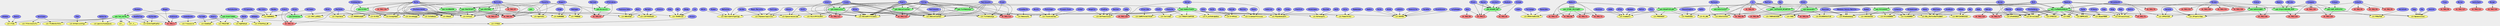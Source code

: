 digraph madataToCreator {
bgcolor="#eeeeee";
  "10.7801/1"[fontname="Courier-Bold",fontcolor="black",style="filled",fillcolor="#ff8888"];
  "Hänger"[fontname="Courier-Bold",fontcolor="black",style="filled",fillcolor="#8888ff"];
  "Hänger" -> "10.7801/1";
  "Krätzsch"[fontname="Courier-Bold",fontcolor="black",style="filled",fillcolor="#8888ff"];
  "Krätzsch" -> "10.7801/1";
  "Niemann"[fontname="Courier-Bold",fontcolor="black",style="filled",fillcolor="#8888ff"];
  "Niemann" -> "10.7801/1";
  "Gerolimos"[fontname="Courier-Bold",fontcolor="black",style="filled",fillcolor="#8888ff"];
  "Gerolimos" -> "cit:TflAroteotsflc";
  "cit:TflAroteotsflc"[fontname="Courier-Bold",fontcolor="black",style="filled",fillcolor="#ffff88"];
  "pub:TaA_CaCfAL" -> "cit:TflAroteotsflc";
  "cit:_F__"[fontname="Courier-Bold",fontcolor="black",style="filled",fillcolor="#ffff88"];
  "pub:TaA_CaCfAL" -> "cit:_F__";
  "cit:_"[fontname="Courier-Bold",fontcolor="black",style="filled",fillcolor="#ffff88"];
  "pub:TaA_CaCfAL" -> "cit:_";
  "Chen"[fontname="Courier-Bold",fontcolor="black",style="filled",fillcolor="#8888ff"];
  "Chen" -> "cit:Utfdatcockftgs";
  "cit:Utfdatcockftgs"[fontname="Courier-Bold",fontcolor="black",style="filled",fillcolor="#ffff88"];
  "pub:TaA_CaCfAL" -> "cit:Utfdatcockftgs";
  "cit:_"[fontname="Courier-Bold",fontcolor="black",style="filled",fillcolor="#ffff88"];
  "pub:TaA_CaCfAL" -> "cit:_";
  "Kathuria"[fontname="Courier-Bold",fontcolor="black",style="filled",fillcolor="#8888ff"];
  "Kathuria" -> "cit:qaostoifwoAwaesoL";
  "cit:qaostoifwoAwaesoL"[fontname="Courier-Bold",fontcolor="black",style="filled",fillcolor="#ffff88"];
  "pub:TaA_CaCfAL" -> "cit:qaostoifwoAwaesoL";
  "Zaveri"[fontname="Courier-Bold",fontcolor="black",style="filled",fillcolor="#8888ff"];
  "Zaveri" -> "cit:CTiDL";
  "Atkekar"[fontname="Courier-Bold",fontcolor="black",style="filled",fillcolor="#8888ff"];
  "Atkekar" -> "cit:CTiDL";
  "cit:CTiDL"[fontname="Courier-Bold",fontcolor="black",style="filled",fillcolor="#ffff88"];
  "pub:TaA_CaCfAL" -> "cit:CTiDL";
  "Ajiferuke"[fontname="Courier-Bold",fontcolor="black",style="filled",fillcolor="#8888ff"];
  "Ajiferuke" -> "cit:EotEoTaaAPiaPLO";
  "Goodfellow"[fontname="Courier-Bold",fontcolor="black",style="filled",fillcolor="#8888ff"];
  "Goodfellow" -> "cit:EotEoTaaAPiaPLO";
  "cit:EotEoTaaAPiaPLO"[fontname="Courier-Bold",fontcolor="black",style="filled",fillcolor="#ffff88"];
  "pub:TaA_CaCfAL" -> "cit:EotEoTaaAPiaPLO";
  "Gerolimos"[fontname="Courier-Bold",fontcolor="black",style="filled",fillcolor="#8888ff"];
  "Gerolimos" -> "cit:TfLARotEoTSfLC";
  "cit:TfLARotEoTSfLC"[fontname="Courier-Bold",fontcolor="black",style="filled",fillcolor="#ffff88"];
  "pub:TaA_CaCfAL" -> "cit:TfLARotEoTSfLC";
  "Niemann"[fontname="Courier-Bold",fontcolor="black",style="filled",fillcolor="#8888ff"];
  "Niemann" -> "pub:TaA_CaCfAL";
  "Hänger"[fontname="Courier-Bold",fontcolor="black",style="filled",fillcolor="#8888ff"];
  "Hänger" -> "pub:TaA_CaCfAL";
  "Eckert"[fontname="Courier-Bold",fontcolor="black",style="filled",fillcolor="#8888ff"];
  "Eckert" -> "pub:TaA_CaCfAL";
  "pub:TaA_CaCfAL"[fontname="Courier-Bold",fontcolor="black",style="filled",fillcolor="#88ff88"];
  "pub:TaA_CaCfAL" -> "10.7801/1";
  "Lewandowski"[fontname="Courier-Bold",fontcolor="black",style="filled",fillcolor="#8888ff"];
  "Lewandowski" -> "cit:Treowsecrd";
  "cit:Treowsecrd"[fontname="Courier-Bold",fontcolor="black",style="filled",fillcolor="#ffff88"];
  "pub:GtobtTiKdbS" -> "cit:Treowsecrd";
  "Furtado"[fontname="Courier-Bold",fontcolor="black",style="filled",fillcolor="#8888ff"];
  "Furtado" -> "cit:EebdEadl";
  "cit:EebdEadl"[fontname="Courier-Bold",fontcolor="black",style="filled",fillcolor="#ffff88"];
  "pub:GtobtTiKdbS" -> "cit:EebdEadl";
  "Peters"[fontname="Courier-Bold",fontcolor="black",style="filled",fillcolor="#8888ff"];
  "Peters" -> "cit:FNSaIfdM";
  "cit:FNSaIfdM"[fontname="Courier-Bold",fontcolor="black",style="filled",fillcolor="#ffff88"];
  "pub:GtobtTiKdbS" -> "cit:FNSaIfdM";
  "Ebeid"[fontname="Courier-Bold",fontcolor="black",style="filled",fillcolor="#8888ff"];
  "Ebeid" -> "cit:KqWfmOnwA";
  "cit:KqWfmOnwA"[fontname="Courier-Bold",fontcolor="black",style="filled",fillcolor="#ffff88"];
  "pub:GtobtTiKdbS" -> "cit:KqWfmOnwA";
  "Hohmann"[fontname="Courier-Bold",fontcolor="black",style="filled",fillcolor="#8888ff"];
  "Hohmann" -> "cit:STIEdfVud_dM";
  "cit:STIEdfVud_dM"[fontname="Courier-Bold",fontcolor="black",style="filled",fillcolor="#ffff88"];
  "pub:GtobtTiKdbS" -> "cit:STIEdfVud_dM";
  "Kroiss"[fontname="Courier-Bold",fontcolor="black",style="filled",fillcolor="#8888ff"];
  "Kroiss" -> "cit:CTfDiW";
  "cit:CTfDiW"[fontname="Courier-Bold",fontcolor="black",style="filled",fillcolor="#ffff88"];
  "pub:GtobtTiKdbS" -> "cit:CTfDiW";
  "Hänger"[fontname="Courier-Bold",fontcolor="black",style="filled",fillcolor="#8888ff"];
  "Hänger" -> "pub:GtobtTiKdbS";
  "pub:GtobtTiKdbS"[fontname="Courier-Bold",fontcolor="black",style="filled",fillcolor="#88ff88"];
  "pub:GtobtTiKdbS" -> "10.7801/1";
  "10.7801/116"[fontname="Courier-Bold",fontcolor="black",style="filled",fillcolor="#ff8888"];
  "Adolph"[fontname="Courier-Bold",fontcolor="black",style="filled",fillcolor="#8888ff"];
  "Adolph" -> "10.7801/116";
  "Alpers"[fontname="Courier-Bold",fontcolor="black",style="filled",fillcolor="#8888ff"];
  "Alpers" -> "10.7801/116";
  "Eisenbarth"[fontname="Courier-Bold",fontcolor="black",style="filled",fillcolor="#8888ff"];
  "Eisenbarth" -> "cit:Hmasesefe";
  "Alpers"[fontname="Courier-Bold",fontcolor="black",style="filled",fillcolor="#8888ff"];
  "Alpers" -> "cit:Hmasesefe";
  "cit:Hmasesefe"[fontname="Courier-Bold",fontcolor="black",style="filled",fillcolor="#ffff88"];
  "pub:VaAACoTSoEFE" -> "cit:Hmasesefe";
  "Wangelin"[fontname="Courier-Bold",fontcolor="black",style="filled",fillcolor="#8888ff"];
  "Wangelin" -> "cit:Aeffeaestiosa";
  "Bradley"[fontname="Courier-Bold",fontcolor="black",style="filled",fillcolor="#8888ff"];
  "Bradley" -> "cit:Aeffeaestiosa";
  "Kastner"[fontname="Courier-Bold",fontcolor="black",style="filled",fillcolor="#8888ff"];
  "Kastner" -> "cit:Aeffeaestiosa";
  "Lang"[fontname="Courier-Bold",fontcolor="black",style="filled",fillcolor="#8888ff"];
  "Lang" -> "cit:Aeffeaestiosa";
  "cit:Aeffeaestiosa"[fontname="Courier-Bold",fontcolor="black",style="filled",fillcolor="#ffff88"];
  "pub:VaAACoTSoEFE" -> "cit:Aeffeaestiosa";
  "Meyer-Marcotty"[fontname="Courier-Bold",fontcolor="black",style="filled",fillcolor="#8888ff"];
  "Meyer-Marcotty" -> "cit:Vfpoawuclapictces";
  "Gerdes"[fontname="Courier-Bold",fontcolor="black",style="filled",fillcolor="#8888ff"];
  "Gerdes" -> "cit:Vfpoawuclapictces";
  "Stellzig"[fontname="Courier-Bold",fontcolor="black",style="filled",fillcolor="#8888ff"];
  "Stellzig" -> "cit:Vfpoawuclapictces";
  "Alpers"[fontname="Courier-Bold",fontcolor="black",style="filled",fillcolor="#8888ff"];
  "Alpers" -> "cit:Vfpoawuclapictces";
  "cit:Vfpoawuclapictces"[fontname="Courier-Bold",fontcolor="black",style="filled",fillcolor="#ffff88"];
  "pub:VaAACoTSoEFE" -> "cit:Vfpoawuclapictces";
  "Smith"[fontname="Courier-Bold",fontcolor="black",style="filled",fillcolor="#8888ff"];
  "Smith" -> "cit:ErtNfeoe";
  "Moran"[fontname="Courier-Bold",fontcolor="black",style="filled",fillcolor="#8888ff"];
  "Moran" -> "cit:ErtNfeoe";
  "Hajcak"[fontname="Courier-Bold",fontcolor="black",style="filled",fillcolor="#8888ff"];
  "Hajcak" -> "cit:ErtNfeoe";
  "cit:ErtNfeoe"[fontname="Courier-Bold",fontcolor="black",style="filled",fillcolor="#ffff88"];
  "pub:VaAACoTSoEFE" -> "cit:ErtNfeoe";
  "Adolph"[fontname="Courier-Bold",fontcolor="black",style="filled",fillcolor="#8888ff"];
  "Adolph" -> "cit:Ccsamtpoffitcocas";
  "Meister"[fontname="Courier-Bold",fontcolor="black",style="filled",fillcolor="#8888ff"];
  "Meister" -> "cit:Ccsamtpoffitcocas";
  "Pause"[fontname="Courier-Bold",fontcolor="black",style="filled",fillcolor="#8888ff"];
  "Pause" -> "cit:Ccsamtpoffitcocas";
  "cit:Ccsamtpoffitcocas"[fontname="Courier-Bold",fontcolor="black",style="filled",fillcolor="#ffff88"];
  "pub:VaAACoTSoEFE" -> "cit:Ccsamtpoffitcocas";
  "Anderson"[fontname="Courier-Bold",fontcolor="black",style="filled",fillcolor="#8888ff"];
  "Anderson" -> "cit:Ptpshbnmiaeft";
  "Wan"[fontname="Courier-Bold",fontcolor="black",style="filled",fillcolor="#8888ff"];
  "Wan" -> "cit:Ptpshbnmiaeft";
  "Young"[fontname="Courier-Bold",fontcolor="black",style="filled",fillcolor="#8888ff"];
  "Young" -> "cit:Ptpshbnmiaeft";
  "Stanford"[fontname="Courier-Bold",fontcolor="black",style="filled",fillcolor="#8888ff"];
  "Stanford" -> "cit:Ptpshbnmiaeft";
  "cit:Ptpshbnmiaeft"[fontname="Courier-Bold",fontcolor="black",style="filled",fillcolor="#ffff88"];
  "pub:VaAACoTSoEFE" -> "cit:Ptpshbnmiaeft";
  "Weiß"[fontname="Courier-Bold",fontcolor="black",style="filled",fillcolor="#8888ff"];
  "Weiß" -> "cit:Rofeeipwfs";
  "Winkelmann"[fontname="Courier-Bold",fontcolor="black",style="filled",fillcolor="#8888ff"];
  "Winkelmann" -> "cit:Rofeeipwfs";
  "Duschek"[fontname="Courier-Bold",fontcolor="black",style="filled",fillcolor="#8888ff"];
  "Duschek" -> "cit:Rofeeipwfs";
  "cit:Rofeeipwfs"[fontname="Courier-Bold",fontcolor="black",style="filled",fillcolor="#ffff88"];
  "pub:VaAACoTSoEFE" -> "cit:Rofeeipwfs";
  "Calvo"[fontname="Courier-Bold",fontcolor="black",style="filled",fillcolor="#8888ff"];
  "Calvo" -> "cit:PaamiferAir";
  "Nummenmaa"[fontname="Courier-Bold",fontcolor="black",style="filled",fillcolor="#8888ff"];
  "Nummenmaa" -> "cit:PaamiferAir";
  "cit:PaamiferAir"[fontname="Courier-Bold",fontcolor="black",style="filled",fillcolor="#ffff88"];
  "pub:VaAACoTSoEFE" -> "cit:PaamiferAir";
  "Altarriba"[fontname="Courier-Bold",fontcolor="black",style="filled",fillcolor="#8888ff"];
  "Altarriba" -> "cit:EaMO1YoCaEiTAJoP";
  "cit:EaMO1YoCaEiTAJoP"[fontname="Courier-Bold",fontcolor="black",style="filled",fillcolor="#ffff88"];
  "pub:VaAACoTSoEFE" -> "cit:EaMO1YoCaEiTAJoP";
  "Pittig"[fontname="Courier-Bold",fontcolor="black",style="filled",fillcolor="#8888ff"];
  "Pittig" -> "cit:Admisatioafaer";
  "Pawlikowski"[fontname="Courier-Bold",fontcolor="black",style="filled",fillcolor="#8888ff"];
  "Pawlikowski" -> "cit:Admisatioafaer";
  "Craske"[fontname="Courier-Bold",fontcolor="black",style="filled",fillcolor="#8888ff"];
  "Craske" -> "cit:Admisatioafaer";
  "Alpers"[fontname="Courier-Bold",fontcolor="black",style="filled",fillcolor="#8888ff"];
  "Alpers" -> "cit:Admisatioafaer";
  "cit:Admisatioafaer"[fontname="Courier-Bold",fontcolor="black",style="filled",fillcolor="#ffff88"];
  "pub:VaAACoTSoEFE" -> "cit:Admisatioafaer";
  "Venesvirta"[fontname="Courier-Bold",fontcolor="black",style="filled",fillcolor="#8888ff"];
  "Venesvirta" -> "cit:ERtPDA";
  "Surakka"[fontname="Courier-Bold",fontcolor="black",style="filled",fillcolor="#8888ff"];
  "Surakka" -> "cit:ERtPDA";
  "Gizatdinova"[fontname="Courier-Bold",fontcolor="black",style="filled",fillcolor="#8888ff"];
  "Gizatdinova" -> "cit:ERtPDA";
  "Lylykangas"[fontname="Courier-Bold",fontcolor="black",style="filled",fillcolor="#8888ff"];
  "Lylykangas" -> "cit:ERtPDA";
  "Spakov"[fontname="Courier-Bold",fontcolor="black",style="filled",fillcolor="#8888ff"];
  "Spakov" -> "cit:ERtPDA";
  "Verho"[fontname="Courier-Bold",fontcolor="black",style="filled",fillcolor="#8888ff"];
  "Verho" -> "cit:ERtPDA";
  "Vetek"[fontname="Courier-Bold",fontcolor="black",style="filled",fillcolor="#8888ff"];
  "Vetek" -> "cit:ERtPDA";
  "Lekkala"[fontname="Courier-Bold",fontcolor="black",style="filled",fillcolor="#8888ff"];
  "Lekkala" -> "cit:ERtPDA";
  "cit:ERtPDA"[fontname="Courier-Bold",fontcolor="black",style="filled",fillcolor="#ffff88"];
  "pub:VaAACoTSoEFE" -> "cit:ERtPDA";
  "Kraft"[fontname="Courier-Bold",fontcolor="black",style="filled",fillcolor="#8888ff"];
  "Kraft" -> "cit:Iarirmdd";
  "cit:Iarirmdd"[fontname="Courier-Bold",fontcolor="black",style="filled",fillcolor="#ffff88"];
  "pub:VaAACoTSoEFE" -> "cit:Iarirmdd";
  "Statucka"[fontname="Courier-Bold",fontcolor="black",style="filled",fillcolor="#8888ff"];
  "Statucka" -> "cit:FARaSFiIaRfSSD";
  "cit:FARaSFiIaRfSSD"[fontname="Courier-Bold",fontcolor="black",style="filled",fillcolor="#ffff88"];
  "pub:VaAACoTSoEFE" -> "cit:FARaSFiIaRfSSD";
  "Aite"[fontname="Courier-Bold",fontcolor="black",style="filled",fillcolor="#8888ff"];
  "Aite" -> "cit:P_ecdlddcdpddsa";
  "cit:P_ecdlddcdpddsa"[fontname="Courier-Bold",fontcolor="black",style="filled",fillcolor="#ffff88"];
  "pub:VaAACoTSoEFE" -> "cit:P_ecdlddcdpddsa";
  "Adolph"[fontname="Courier-Bold",fontcolor="black",style="filled",fillcolor="#8888ff"];
  "Adolph" -> "pub:VaAACoTSoEFE";
  "Alpers"[fontname="Courier-Bold",fontcolor="black",style="filled",fillcolor="#8888ff"];
  "Alpers" -> "pub:VaAACoTSoEFE";
  "pub:VaAACoTSoEFE"[fontname="Courier-Bold",fontcolor="black",style="filled",fillcolor="#88ff88"];
  "pub:VaAACoTSoEFE" -> "10.7801/116";
  "10.7801/89"[fontname="Courier-Bold",fontcolor="black",style="filled",fillcolor="#ff8888"];
  "Gass"[fontname="Courier-Bold",fontcolor="black",style="filled",fillcolor="#8888ff"];
  "Gass" -> "10.7801/89";
  "10.7801/2"[fontname="Courier-Bold",fontcolor="black",style="filled",fillcolor="#ff8888"];
  "Kaiser"[fontname="Courier-Bold",fontcolor="black",style="filled",fillcolor="#8888ff"];
  "Kaiser" -> "10.7801/2";
  "Klein"[fontname="Courier-Bold",fontcolor="black",style="filled",fillcolor="#8888ff"];
  "Klein" -> "10.7801/2";
  "Kaiser"[fontname="Courier-Bold",fontcolor="black",style="filled",fillcolor="#8888ff"];
  "Kaiser" -> "pub:DEadUM_ZdE";
  "Klein"[fontname="Courier-Bold",fontcolor="black",style="filled",fillcolor="#8888ff"];
  "Klein" -> "pub:DEadUM_ZdE";
  "pub:DEadUM_ZdE"[fontname="Courier-Bold",fontcolor="black",style="filled",fillcolor="#88ff88"];
  "pub:DEadUM_ZdE" -> "10.7801/2";
  "10.7801/74"[fontname="Courier-Bold",fontcolor="black",style="filled",fillcolor="#ff8888"];
  "Meth"[fontname="Courier-Bold",fontcolor="black",style="filled",fillcolor="#8888ff"];
  "Meth" -> "10.7801/74";
  "Kahrau"[fontname="Courier-Bold",fontcolor="black",style="filled",fillcolor="#8888ff"];
  "Kahrau" -> "10.7801/74";
  "Kuusinen"[fontname="Courier-Bold",fontcolor="black",style="filled",fillcolor="#8888ff"];
  "Kuusinen" -> "cit:HtmaUwmemasp";
  "Väänänen-Vainio-Mattila"[fontname="Courier-Bold",fontcolor="black",style="filled",fillcolor="#8888ff"];
  "Väänänen-Vainio-Mattila" -> "cit:HtmaUwmemasp";
  "cit:HtmaUwmemasp"[fontname="Courier-Bold",fontcolor="black",style="filled",fillcolor="#ffff88"];
  "pub:CIoPMaPDiASDEoSF" -> "cit:HtmaUwmemasp";
  "Maedche"[fontname="Courier-Bold",fontcolor="black",style="filled",fillcolor="#8888ff"];
  "Maedche" -> "cit:ESRA";
  "Mueller"[fontname="Courier-Bold",fontcolor="black",style="filled",fillcolor="#8888ff"];
  "Mueller" -> "cit:ESRA";
  "cit:ESRA"[fontname="Courier-Bold",fontcolor="black",style="filled",fillcolor="#ffff88"];
  "pub:CIoPMaPDiASDEoSF" -> "cit:ESRA";
  "Pasha"[fontname="Courier-Bold",fontcolor="black",style="filled",fillcolor="#8888ff"];
  "Pasha" -> "cit:DBPMCoUIS";
  "cit:DBPMCoUIS"[fontname="Courier-Bold",fontcolor="black",style="filled",fillcolor="#ffff88"];
  "pub:CIoPMaPDiASDEoSF" -> "cit:DBPMCoUIS";
  "Tang"[fontname="Courier-Bold",fontcolor="black",style="filled",fillcolor="#8888ff"];
  "Tang" -> "cit:Bpoaesoiioei";
  "Pee"[fontname="Courier-Bold",fontcolor="black",style="filled",fillcolor="#8888ff"];
  "Pee" -> "cit:Bpoaesoiioei";
  "Junichi"[fontname="Courier-Bold",fontcolor="black",style="filled",fillcolor="#8888ff"];
  "Junichi" -> "cit:Bpoaesoiioei";
  "cit:Bpoaesoiioei"[fontname="Courier-Bold",fontcolor="black",style="filled",fillcolor="#ffff88"];
  "pub:CIoPMaPDiASDEoSF" -> "cit:Bpoaesoiioei";
  "Stuckenberg"[fontname="Courier-Bold",fontcolor="black",style="filled",fillcolor="#8888ff"];
  "Stuckenberg" -> "cit:UtrooiidaoS";
  "Kude"[fontname="Courier-Bold",fontcolor="black",style="filled",fillcolor="#8888ff"];
  "Kude" -> "cit:UtrooiidaoS";
  "Heinzl"[fontname="Courier-Bold",fontcolor="black",style="filled",fillcolor="#8888ff"];
  "Heinzl" -> "cit:UtrooiidaoS";
  "cit:UtrooiidaoS"[fontname="Courier-Bold",fontcolor="black",style="filled",fillcolor="#ffff88"];
  "pub:CIoPMaPDiASDEoSF" -> "cit:UtrooiidaoS";
  "Maeche"[fontname="Courier-Bold",fontcolor="black",style="filled",fillcolor="#8888ff"];
  "Maeche" -> "cit:EPoUASDALR";
  "Werder"[fontname="Courier-Bold",fontcolor="black",style="filled",fillcolor="#8888ff"];
  "Werder" -> "cit:EPoUASDALR";
  "cit:EPoUASDALR"[fontname="Courier-Bold",fontcolor="black",style="filled",fillcolor="#ffff88"];
  "pub:CIoPMaPDiASDEoSF" -> "cit:EPoUASDALR";
  "Stuckenberg"[fontname="Courier-Bold",fontcolor="black",style="filled",fillcolor="#8888ff"];
  "Stuckenberg" -> "cit:ETROIISF";
  "cit:ETROIISF"[fontname="Courier-Bold",fontcolor="black",style="filled",fillcolor="#ffff88"];
  "pub:CIoPMaPDiASDEoSF" -> "cit:ETROIISF";
  "Ollberg"[fontname="Courier-Bold",fontcolor="black",style="filled",fillcolor="#8888ff"];
  "Ollberg" -> "cit:UEaabfMDMP";
  "cit:UEaabfMDMP"[fontname="Courier-Bold",fontcolor="black",style="filled",fillcolor="#ffff88"];
  "pub:CIoPMaPDiASDEoSF" -> "cit:UEaabfMDMP";
  "Botzenhardt"[fontname="Courier-Bold",fontcolor="black",style="filled",fillcolor="#8888ff"];
  "Botzenhardt" -> "pub:CIoPMaPDiASDEoSF";
  "Meth"[fontname="Courier-Bold",fontcolor="black",style="filled",fillcolor="#8888ff"];
  "Meth" -> "pub:CIoPMaPDiASDEoSF";
  "Maedche"[fontname="Courier-Bold",fontcolor="black",style="filled",fillcolor="#8888ff"];
  "Maedche" -> "pub:CIoPMaPDiASDEoSF";
  "pub:CIoPMaPDiASDEoSF"[fontname="Courier-Bold",fontcolor="black",style="filled",fillcolor="#88ff88"];
  "pub:CIoPMaPDiASDEoSF" -> "10.7801/74";
  "10.7801/75"[fontname="Courier-Bold",fontcolor="black",style="filled",fillcolor="#ff8888"];
  "Botzenhardt"[fontname="Courier-Bold",fontcolor="black",style="filled",fillcolor="#8888ff"];
  "Botzenhardt" -> "10.7801/75";
  "Kuusinen"[fontname="Courier-Bold",fontcolor="black",style="filled",fillcolor="#8888ff"];
  "Kuusinen" -> "cit:HtmaUwmemasp";
  "Väänänen-Vainio-Mattila"[fontname="Courier-Bold",fontcolor="black",style="filled",fillcolor="#8888ff"];
  "Väänänen-Vainio-Mattila" -> "cit:HtmaUwmemasp";
  "cit:HtmaUwmemasp"[fontname="Courier-Bold",fontcolor="black",style="filled",fillcolor="#ffff88"];
  "pub:CIoPMaPDiASDEoSF" -> "cit:HtmaUwmemasp";
  "Maedche"[fontname="Courier-Bold",fontcolor="black",style="filled",fillcolor="#8888ff"];
  "Maedche" -> "cit:ESRA";
  "Mueller"[fontname="Courier-Bold",fontcolor="black",style="filled",fillcolor="#8888ff"];
  "Mueller" -> "cit:ESRA";
  "cit:ESRA"[fontname="Courier-Bold",fontcolor="black",style="filled",fillcolor="#ffff88"];
  "pub:CIoPMaPDiASDEoSF" -> "cit:ESRA";
  "Pasha"[fontname="Courier-Bold",fontcolor="black",style="filled",fillcolor="#8888ff"];
  "Pasha" -> "cit:DBPMCoUIS";
  "cit:DBPMCoUIS"[fontname="Courier-Bold",fontcolor="black",style="filled",fillcolor="#ffff88"];
  "pub:CIoPMaPDiASDEoSF" -> "cit:DBPMCoUIS";
  "Tang"[fontname="Courier-Bold",fontcolor="black",style="filled",fillcolor="#8888ff"];
  "Tang" -> "cit:Bpoaesoiioei";
  "Pee"[fontname="Courier-Bold",fontcolor="black",style="filled",fillcolor="#8888ff"];
  "Pee" -> "cit:Bpoaesoiioei";
  "Junichi"[fontname="Courier-Bold",fontcolor="black",style="filled",fillcolor="#8888ff"];
  "Junichi" -> "cit:Bpoaesoiioei";
  "cit:Bpoaesoiioei"[fontname="Courier-Bold",fontcolor="black",style="filled",fillcolor="#ffff88"];
  "pub:CIoPMaPDiASDEoSF" -> "cit:Bpoaesoiioei";
  "Stuckenberg"[fontname="Courier-Bold",fontcolor="black",style="filled",fillcolor="#8888ff"];
  "Stuckenberg" -> "cit:UtrooiidaoS";
  "Kude"[fontname="Courier-Bold",fontcolor="black",style="filled",fillcolor="#8888ff"];
  "Kude" -> "cit:UtrooiidaoS";
  "Heinzl"[fontname="Courier-Bold",fontcolor="black",style="filled",fillcolor="#8888ff"];
  "Heinzl" -> "cit:UtrooiidaoS";
  "cit:UtrooiidaoS"[fontname="Courier-Bold",fontcolor="black",style="filled",fillcolor="#ffff88"];
  "pub:CIoPMaPDiASDEoSF" -> "cit:UtrooiidaoS";
  "Maeche"[fontname="Courier-Bold",fontcolor="black",style="filled",fillcolor="#8888ff"];
  "Maeche" -> "cit:EPoUASDALR";
  "Werder"[fontname="Courier-Bold",fontcolor="black",style="filled",fillcolor="#8888ff"];
  "Werder" -> "cit:EPoUASDALR";
  "cit:EPoUASDALR"[fontname="Courier-Bold",fontcolor="black",style="filled",fillcolor="#ffff88"];
  "pub:CIoPMaPDiASDEoSF" -> "cit:EPoUASDALR";
  "Stuckenberg"[fontname="Courier-Bold",fontcolor="black",style="filled",fillcolor="#8888ff"];
  "Stuckenberg" -> "cit:ETROIISF";
  "cit:ETROIISF"[fontname="Courier-Bold",fontcolor="black",style="filled",fillcolor="#ffff88"];
  "pub:CIoPMaPDiASDEoSF" -> "cit:ETROIISF";
  "Ollberg"[fontname="Courier-Bold",fontcolor="black",style="filled",fillcolor="#8888ff"];
  "Ollberg" -> "cit:UEaabfMDMP";
  "cit:UEaabfMDMP"[fontname="Courier-Bold",fontcolor="black",style="filled",fillcolor="#ffff88"];
  "pub:CIoPMaPDiASDEoSF" -> "cit:UEaabfMDMP";
  "Botzenhardt"[fontname="Courier-Bold",fontcolor="black",style="filled",fillcolor="#8888ff"];
  "Botzenhardt" -> "pub:CIoPMaPDiASDEoSF";
  "Meth"[fontname="Courier-Bold",fontcolor="black",style="filled",fillcolor="#8888ff"];
  "Meth" -> "pub:CIoPMaPDiASDEoSF";
  "Maedche"[fontname="Courier-Bold",fontcolor="black",style="filled",fillcolor="#8888ff"];
  "Maedche" -> "pub:CIoPMaPDiASDEoSF";
  "pub:CIoPMaPDiASDEoSF"[fontname="Courier-Bold",fontcolor="black",style="filled",fillcolor="#88ff88"];
  "pub:CIoPMaPDiASDEoSF" -> "10.7801/75";
  "10.7801/65"[fontname="Courier-Bold",fontcolor="black",style="filled",fillcolor="#ff8888"];
  "Dutta"[fontname="Courier-Bold",fontcolor="black",style="filled",fillcolor="#8888ff"];
  "Dutta" -> "10.7801/65";
  "Meilicke"[fontname="Courier-Bold",fontcolor="black",style="filled",fillcolor="#8888ff"];
  "Meilicke" -> "10.7801/65";
  "Niepert"[fontname="Courier-Bold",fontcolor="black",style="filled",fillcolor="#8888ff"];
  "Niepert" -> "10.7801/65";
  "Ponzetto"[fontname="Courier-Bold",fontcolor="black",style="filled",fillcolor="#8888ff"];
  "Ponzetto" -> "10.7801/65";
  "Dutta"[fontname="Courier-Bold",fontcolor="black",style="filled",fillcolor="#8888ff"];
  "Dutta" -> "cit:Apafihks";
  "Meilicke"[fontname="Courier-Bold",fontcolor="black",style="filled",fillcolor="#8888ff"];
  "Meilicke" -> "cit:Apafihks";
  "Ponzetto"[fontname="Courier-Bold",fontcolor="black",style="filled",fillcolor="#8888ff"];
  "Ponzetto" -> "cit:Apafihks";
  "cit:Apafihks"[fontname="Courier-Bold",fontcolor="black",style="filled",fillcolor="#ffff88"];
  "pub:IOaCIECaFS" -> "cit:Apafihks";
  "Hellmann"[fontname="Courier-Bold",fontcolor="black",style="filled",fillcolor="#8888ff"];
  "Hellmann" -> "cit:NaDAUKAS";
  "Filipowska"[fontname="Courier-Bold",fontcolor="black",style="filled",fillcolor="#8888ff"];
  "Filipowska" -> "cit:NaDAUKAS";
  "Barrière"[fontname="Courier-Bold",fontcolor="black",style="filled",fillcolor="#8888ff"];
  "Barrière" -> "cit:NaDAUKAS";
  "Mendes"[fontname="Courier-Bold",fontcolor="black",style="filled",fillcolor="#8888ff"];
  "Mendes" -> "cit:NaDAUKAS";
  "Kontokostas"[fontname="Courier-Bold",fontcolor="black",style="filled",fillcolor="#8888ff"];
  "Kontokostas" -> "cit:NaDAUKAS";
  "cit:NaDAUKAS"[fontname="Courier-Bold",fontcolor="black",style="filled",fillcolor="#ffff88"];
  "pub:IOaCIECaFS" -> "cit:NaDAUKAS";
  "Dutta"[fontname="Courier-Bold",fontcolor="black",style="filled",fillcolor="#8888ff"];
  "Dutta" -> "cit:Stfoies";
  "Meilicke"[fontname="Courier-Bold",fontcolor="black",style="filled",fillcolor="#8888ff"];
  "Meilicke" -> "cit:Stfoies";
  "Stuckenschmidt"[fontname="Courier-Bold",fontcolor="black",style="filled",fillcolor="#8888ff"];
  "Stuckenschmidt" -> "cit:Stfoies";
  "cit:Stfoies"[fontname="Courier-Bold",fontcolor="black",style="filled",fillcolor="#ffff88"];
  "pub:IOaCIECaFS" -> "cit:Stfoies";
  "Hellmann"[fontname="Courier-Bold",fontcolor="black",style="filled",fillcolor="#8888ff"];
  "Hellmann" -> "cit:INLP_aLRULD";
  "cit:INLP_aLRULD"[fontname="Courier-Bold",fontcolor="black",style="filled",fillcolor="#ffff88"];
  "pub:IOaCIECaFS" -> "cit:INLP_aLRULD";
  "Dutta"[fontname="Courier-Bold",fontcolor="black",style="filled",fillcolor="#8888ff"];
  "Dutta" -> "cit:ELfOIE";
  "Schuhmacher"[fontname="Courier-Bold",fontcolor="black",style="filled",fillcolor="#8888ff"];
  "Schuhmacher" -> "cit:ELfOIE";
  "cit:ELfOIE"[fontname="Courier-Bold",fontcolor="black",style="filled",fillcolor="#ffff88"];
  "pub:IOaCIECaFS" -> "cit:ELfOIE";
  "Niepert"[fontname="Courier-Bold",fontcolor="black",style="filled",fillcolor="#8888ff"];
  "Niepert" -> "cit:TPKBWaB";
  "Domingos"[fontname="Courier-Bold",fontcolor="black",style="filled",fillcolor="#8888ff"];
  "Domingos" -> "cit:TPKBWaB";
  "cit:TPKBWaB"[fontname="Courier-Bold",fontcolor="black",style="filled",fillcolor="#ffff88"];
  "pub:IOaCIECaFS" -> "cit:TPKBWaB";
  "Dutta"[fontname="Courier-Bold",fontcolor="black",style="filled",fillcolor="#8888ff"];
  "Dutta" -> "cit:Iolskbupgm";
  "cit:Iolskbupgm"[fontname="Courier-Bold",fontcolor="black",style="filled",fillcolor="#ffff88"];
  "pub:IOaCIECaFS" -> "cit:Iolskbupgm";
  "Dutta"[fontname="Courier-Bold",fontcolor="black",style="filled",fillcolor="#8888ff"];
  "Dutta" -> "cit:ESKwOI";
  "Meilicke"[fontname="Courier-Bold",fontcolor="black",style="filled",fillcolor="#8888ff"];
  "Meilicke" -> "cit:ESKwOI";
  "Stuckenschmidt"[fontname="Courier-Bold",fontcolor="black",style="filled",fillcolor="#8888ff"];
  "Stuckenschmidt" -> "cit:ESKwOI";
  "cit:ESKwOI"[fontname="Courier-Bold",fontcolor="black",style="filled",fillcolor="#ffff88"];
  "pub:IOaCIECaFS" -> "cit:ESKwOI";
  "Niepert"[fontname="Courier-Bold",fontcolor="black",style="filled",fillcolor="#8888ff"];
  "Niepert" -> "cit:OoMOUWKB";
  "Singh"[fontname="Courier-Bold",fontcolor="black",style="filled",fillcolor="#8888ff"];
  "Singh" -> "cit:OoMOUWKB";
  "cit:OoMOUWKB"[fontname="Courier-Bold",fontcolor="black",style="filled",fillcolor="#ffff88"];
  "pub:IOaCIECaFS" -> "cit:OoMOUWKB";
  "Dutta"[fontname="Courier-Bold",fontcolor="black",style="filled",fillcolor="#8888ff"];
  "Dutta" -> "pub:IOaCIECaFS";
  "Meilicke"[fontname="Courier-Bold",fontcolor="black",style="filled",fillcolor="#8888ff"];
  "Meilicke" -> "pub:IOaCIECaFS";
  "Niepert"[fontname="Courier-Bold",fontcolor="black",style="filled",fillcolor="#8888ff"];
  "Niepert" -> "pub:IOaCIECaFS";
  "Ponzetto"[fontname="Courier-Bold",fontcolor="black",style="filled",fillcolor="#8888ff"];
  "Ponzetto" -> "pub:IOaCIECaFS";
  "pub:IOaCIECaFS"[fontname="Courier-Bold",fontcolor="black",style="filled",fillcolor="#88ff88"];
  "pub:IOaCIECaFS" -> "10.7801/65";
  "Dutta"[fontname="Courier-Bold",fontcolor="black",style="filled",fillcolor="#8888ff"];
  "Dutta" -> "pub:IoLSKBuPGM";
  "pub:IoLSKBuPGM"[fontname="Courier-Bold",fontcolor="black",style="filled",fillcolor="#88ff88"];
  "pub:IoLSKBuPGM" -> "10.7801/65";
  "Paulheim"[fontname="Courier-Bold",fontcolor="black",style="filled",fillcolor="#8888ff"];
  "Paulheim" -> "cit:Itqoldusd";
  "Bizer"[fontname="Courier-Bold",fontcolor="black",style="filled",fillcolor="#8888ff"];
  "Bizer" -> "cit:Itqoldusd";
  "cit:Itqoldusd"[fontname="Courier-Bold",fontcolor="black",style="filled",fillcolor="#ffff88"];
  "pub:APAfIHKS" -> "cit:Itqoldusd";
  "Paulheim"[fontname="Courier-Bold",fontcolor="black",style="filled",fillcolor="#8888ff"];
  "Paulheim" -> "cit:Iwlbdbmod";
  "cit:Iwlbdbmod"[fontname="Courier-Bold",fontcolor="black",style="filled",fillcolor="#ffff88"];
  "pub:APAfIHKS" -> "cit:Iwlbdbmod";
  "Dutta"[fontname="Courier-Bold",fontcolor="black",style="filled",fillcolor="#8888ff"];
  "Dutta" -> "cit:Stfoies";
  "Meilicke"[fontname="Courier-Bold",fontcolor="black",style="filled",fillcolor="#8888ff"];
  "Meilicke" -> "cit:Stfoies";
  "cit:Stfoies"[fontname="Courier-Bold",fontcolor="black",style="filled",fillcolor="#ffff88"];
  "pub:APAfIHKS" -> "cit:Stfoies";
  "Bovi"[fontname="Courier-Bold",fontcolor="black",style="filled",fillcolor="#8888ff"];
  "Bovi" -> "cit:KBUvSEaD";
  "Espinosa-Anke"[fontname="Courier-Bold",fontcolor="black",style="filled",fillcolor="#8888ff"];
  "Espinosa-Anke" -> "cit:KBUvSEaD";
  "Navigli"[fontname="Courier-Bold",fontcolor="black",style="filled",fillcolor="#8888ff"];
  "Navigli" -> "cit:KBUvSEaD";
  "cit:KBUvSEaD"[fontname="Courier-Bold",fontcolor="black",style="filled",fillcolor="#ffff88"];
  "pub:APAfIHKS" -> "cit:KBUvSEaD";
  "Liu"[fontname="Courier-Bold",fontcolor="black",style="filled",fillcolor="#8888ff"];
  "Liu" -> "cit:TDtROCiLD";
  "Liu"[fontname="Courier-Bold",fontcolor="black",style="filled",fillcolor="#8888ff"];
  "Liu" -> "cit:TDtROCiLD";
  "Qian"[fontname="Courier-Bold",fontcolor="black",style="filled",fillcolor="#8888ff"];
  "Qian" -> "cit:TDtROCiLD";
  "Wei"[fontname="Courier-Bold",fontcolor="black",style="filled",fillcolor="#8888ff"];
  "Wei" -> "cit:TDtROCiLD";
  "Zheng"[fontname="Courier-Bold",fontcolor="black",style="filled",fillcolor="#8888ff"];
  "Zheng" -> "cit:TDtROCiLD";
  "cit:TDtROCiLD"[fontname="Courier-Bold",fontcolor="black",style="filled",fillcolor="#ffff88"];
  "pub:APAfIHKS" -> "cit:TDtROCiLD";
  "Bovi"[fontname="Courier-Bold",fontcolor="black",style="filled",fillcolor="#8888ff"];
  "Bovi" -> "cit:LIEfTDtDSaSA";
  "Telesca"[fontname="Courier-Bold",fontcolor="black",style="filled",fillcolor="#8888ff"];
  "Telesca" -> "cit:LIEfTDtDSaSA";
  "Navigli"[fontname="Courier-Bold",fontcolor="black",style="filled",fillcolor="#8888ff"];
  "Navigli" -> "cit:LIEfTDtDSaSA";
  "cit:LIEfTDtDSaSA"[fontname="Courier-Bold",fontcolor="black",style="filled",fillcolor="#ffff88"];
  "pub:APAfIHKS" -> "cit:LIEfTDtDSaSA";
  "Paulheim"[fontname="Courier-Bold",fontcolor="black",style="filled",fillcolor="#8888ff"];
  "Paulheim" -> "cit:AKGRASoAaEM";
  "cit:AKGRASoAaEM"[fontname="Courier-Bold",fontcolor="black",style="filled",fillcolor="#ffff88"];
  "pub:APAfIHKS" -> "cit:AKGRASoAaEM";
  "Dutta"[fontname="Courier-Bold",fontcolor="black",style="filled",fillcolor="#8888ff"];
  "Dutta" -> "cit:ESKwOI";
  "Meilicke"[fontname="Courier-Bold",fontcolor="black",style="filled",fillcolor="#8888ff"];
  "Meilicke" -> "cit:ESKwOI";
  "Stuckenschmidt"[fontname="Courier-Bold",fontcolor="black",style="filled",fillcolor="#8888ff"];
  "Stuckenschmidt" -> "cit:ESKwOI";
  "cit:ESKwOI"[fontname="Courier-Bold",fontcolor="black",style="filled",fillcolor="#ffff88"];
  "pub:APAfIHKS" -> "cit:ESKwOI";
  "Dutta"[fontname="Courier-Bold",fontcolor="black",style="filled",fillcolor="#8888ff"];
  "Dutta" -> "pub:APAfIHKS";
  "Meilicke"[fontname="Courier-Bold",fontcolor="black",style="filled",fillcolor="#8888ff"];
  "Meilicke" -> "pub:APAfIHKS";
  "Ponzetto"[fontname="Courier-Bold",fontcolor="black",style="filled",fillcolor="#8888ff"];
  "Ponzetto" -> "pub:APAfIHKS";
  "pub:APAfIHKS"[fontname="Courier-Bold",fontcolor="black",style="filled",fillcolor="#88ff88"];
  "pub:APAfIHKS" -> "10.7801/65";
  "Dutta"[fontname="Courier-Bold",fontcolor="black",style="filled",fillcolor="#8888ff"];
  "Dutta" -> "cit:Acokgfdmdl";
  "Meilicke"[fontname="Courier-Bold",fontcolor="black",style="filled",fillcolor="#8888ff"];
  "Meilicke" -> "cit:Acokgfdmdl";
  "Stuckenschmidt"[fontname="Courier-Bold",fontcolor="black",style="filled",fillcolor="#8888ff"];
  "Stuckenschmidt" -> "cit:Acokgfdmdl";
  "cit:Acokgfdmdl"[fontname="Courier-Bold",fontcolor="black",style="filled",fillcolor="#ffff88"];
  "pub:ELfOIE" -> "cit:Acokgfdmdl";
  "Dutta"[fontname="Courier-Bold",fontcolor="black",style="filled",fillcolor="#8888ff"];
  "Dutta" -> "pub:ELfOIE";
  "Schuhmacher"[fontname="Courier-Bold",fontcolor="black",style="filled",fillcolor="#8888ff"];
  "Schuhmacher" -> "pub:ELfOIE";
  "pub:ELfOIE"[fontname="Courier-Bold",fontcolor="black",style="filled",fillcolor="#88ff88"];
  "pub:ELfOIE" -> "10.7801/65";
  "pub:"[fontname="Courier-Bold",fontcolor="black",style="filled",fillcolor="#88ff88"];
  "pub:" -> "10.7801/65";
  "10.7801/2"[fontname="Courier-Bold",fontcolor="black",style="filled",fillcolor="#ff8888"];
  "Gass"[fontname="Courier-Bold",fontcolor="black",style="filled",fillcolor="#8888ff"];
  "Gass" -> "10.7801/2";
  "10.7801/28"[fontname="Courier-Bold",fontcolor="black",style="filled",fillcolor="#ff8888"];
  "Schumm"[fontname="Courier-Bold",fontcolor="black",style="filled",fillcolor="#8888ff"];
  "Schumm" -> "10.7801/28";
  "Kaiser"[fontname="Courier-Bold",fontcolor="black",style="filled",fillcolor="#8888ff"];
  "Kaiser" -> "pub:DEadUM_ZdE";
  "Klein"[fontname="Courier-Bold",fontcolor="black",style="filled",fillcolor="#8888ff"];
  "Klein" -> "pub:DEadUM_ZdE";
  "Knudsen"[fontname="Courier-Bold",fontcolor="black",style="filled",fillcolor="#8888ff"];
  "Knudsen" -> "pub:DEadUM_ZdE";
  "Leichert"[fontname="Courier-Bold",fontcolor="black",style="filled",fillcolor="#8888ff"];
  "Leichert" -> "pub:DEadUM_ZdE";
  "Schumm"[fontname="Courier-Bold",fontcolor="black",style="filled",fillcolor="#8888ff"];
  "Schumm" -> "pub:DEadUM_ZdE";
  "pub:DEadUM_ZdE"[fontname="Courier-Bold",fontcolor="black",style="filled",fillcolor="#88ff88"];
  "pub:DEadUM_ZdE" -> "10.7801/28";
  "10.7801/23"[fontname="Courier-Bold",fontcolor="black",style="filled",fillcolor="#ff8888"];
  "Ritze"[fontname="Courier-Bold",fontcolor="black",style="filled",fillcolor="#8888ff"];
  "Ritze" -> "10.7801/23";
  "Paulheim"[fontname="Courier-Bold",fontcolor="black",style="filled",fillcolor="#8888ff"];
  "Paulheim" -> "10.7801/23";
  "Eckert"[fontname="Courier-Bold",fontcolor="black",style="filled",fillcolor="#8888ff"];
  "Eckert" -> "10.7801/23";
  "Ritze"[fontname="Courier-Bold",fontcolor="black",style="filled",fillcolor="#8888ff"];
  "Ritze" -> "pub:Emfomisms";
  "Paulheim"[fontname="Courier-Bold",fontcolor="black",style="filled",fillcolor="#8888ff"];
  "Paulheim" -> "pub:Emfomisms";
  "Eckert"[fontname="Courier-Bold",fontcolor="black",style="filled",fillcolor="#8888ff"];
  "Eckert" -> "pub:Emfomisms";
  "pub:Emfomisms"[fontname="Courier-Bold",fontcolor="black",style="filled",fillcolor="#88ff88"];
  "pub:Emfomisms" -> "10.7801/23";
  "10.7801/72"[fontname="Courier-Bold",fontcolor="black",style="filled",fillcolor="#ff8888"];
  "Hadasch"[fontname="Courier-Bold",fontcolor="black",style="filled",fillcolor="#8888ff"];
  "Hadasch" -> "10.7801/72";
  "Hadasch"[fontname="Courier-Bold",fontcolor="black",style="filled",fillcolor="#8888ff"];
  "Hadasch" -> "pub:IITURC_MSitSaBPC";
  "pub:IITURC_MSitSaBPC"[fontname="Courier-Bold",fontcolor="black",style="filled",fillcolor="#88ff88"];
  "pub:IITURC_MSitSaBPC" -> "10.7801/72";
  "10.7801/73"[fontname="Courier-Bold",fontcolor="black",style="filled",fillcolor="#ff8888"];
  "Hadasch"[fontname="Courier-Bold",fontcolor="black",style="filled",fillcolor="#8888ff"];
  "Hadasch" -> "10.7801/73";
  "Hadasch"[fontname="Courier-Bold",fontcolor="black",style="filled",fillcolor="#8888ff"];
  "Hadasch" -> "pub:IITURC_MSitSaBPC";
  "pub:IITURC_MSitSaBPC"[fontname="Courier-Bold",fontcolor="black",style="filled",fillcolor="#88ff88"];
  "pub:IITURC_MSitSaBPC" -> "10.7801/73";
  "10.7801/71"[fontname="Courier-Bold",fontcolor="black",style="filled",fillcolor="#ff8888"];
  "Hadasch"[fontname="Courier-Bold",fontcolor="black",style="filled",fillcolor="#8888ff"];
  "Hadasch" -> "10.7801/71";
  "Hadasch"[fontname="Courier-Bold",fontcolor="black",style="filled",fillcolor="#8888ff"];
  "Hadasch" -> "pub:IITURC_MSitSaBPC";
  "pub:IITURC_MSitSaBPC"[fontname="Courier-Bold",fontcolor="black",style="filled",fillcolor="#88ff88"];
  "pub:IITURC_MSitSaBPC" -> "10.7801/71";
  "10.7801/111"[fontname="Courier-Bold",fontcolor="black",style="filled",fillcolor="#ff8888"];
  "Pittig"[fontname="Courier-Bold",fontcolor="black",style="filled",fillcolor="#8888ff"];
  "Pittig" -> "10.7801/111";
  "Schulz"[fontname="Courier-Bold",fontcolor="black",style="filled",fillcolor="#8888ff"];
  "Schulz" -> "10.7801/111";
  "Craske"[fontname="Courier-Bold",fontcolor="black",style="filled",fillcolor="#8888ff"];
  "Craske" -> "10.7801/111";
  "Alpers"[fontname="Courier-Bold",fontcolor="black",style="filled",fillcolor="#8888ff"];
  "Alpers" -> "10.7801/111";
  "Bublatzky"[fontname="Courier-Bold",fontcolor="black",style="filled",fillcolor="#8888ff"];
  "Bublatzky" -> "cit:Saerifphfofipetlpp";
  "Gerdes"[fontname="Courier-Bold",fontcolor="black",style="filled",fillcolor="#8888ff"];
  "Gerdes" -> "cit:Saerifphfofipetlpp";
  "White"[fontname="Courier-Bold",fontcolor="black",style="filled",fillcolor="#8888ff"];
  "White" -> "cit:Saerifphfofipetlpp";
  "Riemer"[fontname="Courier-Bold",fontcolor="black",style="filled",fillcolor="#8888ff"];
  "Riemer" -> "cit:Saerifphfofipetlpp";
  "Alpers"[fontname="Courier-Bold",fontcolor="black",style="filled",fillcolor="#8888ff"];
  "Alpers" -> "cit:Saerifphfofipetlpp";
  "cit:Saerifphfofipetlpp"[fontname="Courier-Bold",fontcolor="black",style="filled",fillcolor="#ffff88"];
  "pub:Aobatcstcd" -> "cit:Saerifphfofipetlpp";
  "Pittig"[fontname="Courier-Bold",fontcolor="black",style="filled",fillcolor="#8888ff"];
  "Pittig" -> "cit:Tcofadmiasgt";
  "Brand"[fontname="Courier-Bold",fontcolor="black",style="filled",fillcolor="#8888ff"];
  "Brand" -> "cit:Tcofadmiasgt";
  "Pawlikowski"[fontname="Courier-Bold",fontcolor="black",style="filled",fillcolor="#8888ff"];
  "Pawlikowski" -> "cit:Tcofadmiasgt";
  "Alpers"[fontname="Courier-Bold",fontcolor="black",style="filled",fillcolor="#8888ff"];
  "Alpers" -> "cit:Tcofadmiasgt";
  "cit:Tcofadmiasgt"[fontname="Courier-Bold",fontcolor="black",style="filled",fillcolor="#ffff88"];
  "pub:Aobatcstcd" -> "cit:Tcofadmiasgt";
  "Derntl"[fontname="Courier-Bold",fontcolor="black",style="filled",fillcolor="#8888ff"];
  "Derntl" -> "cit:Tioshcodifam";
  "Pintzinger"[fontname="Courier-Bold",fontcolor="black",style="filled",fillcolor="#8888ff"];
  "Pintzinger" -> "cit:Tioshcodifam";
  "Kryspin-Exner"[fontname="Courier-Bold",fontcolor="black",style="filled",fillcolor="#8888ff"];
  "Kryspin-Exner" -> "cit:Tioshcodifam";
  "Schöpf"[fontname="Courier-Bold",fontcolor="black",style="filled",fillcolor="#8888ff"];
  "Schöpf" -> "cit:Tioshcodifam";
  "cit:Tioshcodifam"[fontname="Courier-Bold",fontcolor="black",style="filled",fillcolor="#ffff88"];
  "pub:Aobatcstcd" -> "cit:Tioshcodifam";
  "Krell"[fontname="Courier-Bold",fontcolor="black",style="filled",fillcolor="#8888ff"];
  "Krell" -> "cit:FaLitJPCCSoJRtT";
  "cit:FaLitJPCCSoJRtT"[fontname="Courier-Bold",fontcolor="black",style="filled",fillcolor="#ffff88"];
  "pub:Aobatcstcd" -> "cit:FaLitJPCCSoJRtT";
  "Pittig"[fontname="Courier-Bold",fontcolor="black",style="filled",fillcolor="#8888ff"];
  "Pittig" -> "cit:Admisatioafaer";
  "Pawlinowski"[fontname="Courier-Bold",fontcolor="black",style="filled",fillcolor="#8888ff"];
  "Pawlinowski" -> "cit:Admisatioafaer";
  "Craske"[fontname="Courier-Bold",fontcolor="black",style="filled",fillcolor="#8888ff"];
  "Craske" -> "cit:Admisatioafaer";
  "Alpers"[fontname="Courier-Bold",fontcolor="black",style="filled",fillcolor="#8888ff"];
  "Alpers" -> "cit:Admisatioafaer";
  "cit:Admisatioafaer"[fontname="Courier-Bold",fontcolor="black",style="filled",fillcolor="#ffff88"];
  "pub:Aobatcstcd" -> "cit:Admisatioafaer";
  "Pittig"[fontname="Courier-Bold",fontcolor="black",style="filled",fillcolor="#8888ff"];
  "Pittig" -> "cit:AdisadAltltivaato";
  "Alpers"[fontname="Courier-Bold",fontcolor="black",style="filled",fillcolor="#8888ff"];
  "Alpers" -> "cit:AdisadAltltivaato";
  "Niles"[fontname="Courier-Bold",fontcolor="black",style="filled",fillcolor="#8888ff"];
  "Niles" -> "cit:AdisadAltltivaato";
  "Craske"[fontname="Courier-Bold",fontcolor="black",style="filled",fillcolor="#8888ff"];
  "Craske" -> "cit:AdisadAltltivaato";
  "cit:AdisadAltltivaato"[fontname="Courier-Bold",fontcolor="black",style="filled",fillcolor="#ffff88"];
  "pub:Aobatcstcd" -> "cit:AdisadAltltivaato";
  "Pittig"[fontname="Courier-Bold",fontcolor="black",style="filled",fillcolor="#8888ff"];
  "Pittig" -> "pub:Aobatcstcd";
  "Schulz"[fontname="Courier-Bold",fontcolor="black",style="filled",fillcolor="#8888ff"];
  "Schulz" -> "pub:Aobatcstcd";
  "Craske"[fontname="Courier-Bold",fontcolor="black",style="filled",fillcolor="#8888ff"];
  "Craske" -> "pub:Aobatcstcd";
  "Alpers"[fontname="Courier-Bold",fontcolor="black",style="filled",fillcolor="#8888ff"];
  "Alpers" -> "pub:Aobatcstcd";
  "pub:Aobatcstcd"[fontname="Courier-Bold",fontcolor="black",style="filled",fillcolor="#88ff88"];
  "pub:Aobatcstcd" -> "10.7801/111";
  "10.7801/112"[fontname="Courier-Bold",fontcolor="black",style="filled",fillcolor="#ff8888"];
  "Pittig"[fontname="Courier-Bold",fontcolor="black",style="filled",fillcolor="#8888ff"];
  "Pittig" -> "10.7801/112";
  "Pawlikowski"[fontname="Courier-Bold",fontcolor="black",style="filled",fillcolor="#8888ff"];
  "Pawlikowski" -> "10.7801/112";
  "Craske"[fontname="Courier-Bold",fontcolor="black",style="filled",fillcolor="#8888ff"];
  "Craske" -> "10.7801/112";
  "Alpers"[fontname="Courier-Bold",fontcolor="black",style="filled",fillcolor="#8888ff"];
  "Alpers" -> "10.7801/112";
  "Pittig"[fontname="Courier-Bold",fontcolor="black",style="filled",fillcolor="#8888ff"];
  "Pittig" -> "cit:AdisadAltltivaato";
  "Alpers"[fontname="Courier-Bold",fontcolor="black",style="filled",fillcolor="#8888ff"];
  "Alpers" -> "cit:AdisadAltltivaato";
  "Niles"[fontname="Courier-Bold",fontcolor="black",style="filled",fillcolor="#8888ff"];
  "Niles" -> "cit:AdisadAltltivaato";
  "Craske"[fontname="Courier-Bold",fontcolor="black",style="filled",fillcolor="#8888ff"];
  "Craske" -> "cit:AdisadAltltivaato";
  "cit:AdisadAltltivaato"[fontname="Courier-Bold",fontcolor="black",style="filled",fillcolor="#ffff88"];
  "pub:AdmisaTioafaer" -> "cit:AdisadAltltivaato";
  "Pittig"[fontname="Courier-Bold",fontcolor="black",style="filled",fillcolor="#8888ff"];
  "Pittig" -> "pub:AdmisaTioafaer";
  "Pawlikowski"[fontname="Courier-Bold",fontcolor="black",style="filled",fillcolor="#8888ff"];
  "Pawlikowski" -> "pub:AdmisaTioafaer";
  "Craske"[fontname="Courier-Bold",fontcolor="black",style="filled",fillcolor="#8888ff"];
  "Craske" -> "pub:AdmisaTioafaer";
  "Alpers"[fontname="Courier-Bold",fontcolor="black",style="filled",fillcolor="#8888ff"];
  "Alpers" -> "pub:AdmisaTioafaer";
  "pub:AdmisaTioafaer"[fontname="Courier-Bold",fontcolor="black",style="filled",fillcolor="#88ff88"];
  "pub:AdmisaTioafaer" -> "10.7801/112";
  "10.7801/95"[fontname="Courier-Bold",fontcolor="black",style="filled",fillcolor="#ff8888"];
  "Schacht"[fontname="Courier-Bold",fontcolor="black",style="filled",fillcolor="#8888ff"];
  "Schacht" -> "10.7801/95";
  "10.7801/93"[fontname="Courier-Bold",fontcolor="black",style="filled",fillcolor="#ff8888"];
  "Schacht"[fontname="Courier-Bold",fontcolor="black",style="filled",fillcolor="#8888ff"];
  "Schacht" -> "10.7801/93";
  "10.7801/94"[fontname="Courier-Bold",fontcolor="black",style="filled",fillcolor="#ff8888"];
  "Schacht"[fontname="Courier-Bold",fontcolor="black",style="filled",fillcolor="#8888ff"];
  "Schacht" -> "10.7801/94";
  "10.7801/90"[fontname="Courier-Bold",fontcolor="black",style="filled",fillcolor="#ff8888"];
  "Trenz"[fontname="Courier-Bold",fontcolor="black",style="filled",fillcolor="#8888ff"];
  "Trenz" -> "10.7801/90";
  "10.7801/87"[fontname="Courier-Bold",fontcolor="black",style="filled",fillcolor="#ff8888"];
  "Weiland"[fontname="Courier-Bold",fontcolor="black",style="filled",fillcolor="#8888ff"];
  "Weiland" -> "10.7801/87";
  "Effelsberg"[fontname="Courier-Bold",fontcolor="black",style="filled",fillcolor="#8888ff"];
  "Effelsberg" -> "10.7801/87";
  "Ponzetto"[fontname="Courier-Bold",fontcolor="black",style="filled",fillcolor="#8888ff"];
  "Ponzetto" -> "10.7801/87";
  "Weiland"[fontname="Courier-Bold",fontcolor="black",style="filled",fillcolor="#8888ff"];
  "Weiland" -> "pub:Wscoaroii";
  "Effelsberg"[fontname="Courier-Bold",fontcolor="black",style="filled",fillcolor="#8888ff"];
  "Effelsberg" -> "pub:Wscoaroii";
  "Ponzetto"[fontname="Courier-Bold",fontcolor="black",style="filled",fillcolor="#8888ff"];
  "Ponzetto" -> "pub:Wscoaroii";
  "pub:Wscoaroii"[fontname="Courier-Bold",fontcolor="black",style="filled",fillcolor="#88ff88"];
  "pub:Wscoaroii" -> "10.7801/87";
  "10.7801/80"[fontname="Courier-Bold",fontcolor="black",style="filled",fillcolor="#ff8888"];
  "Brhel"[fontname="Courier-Bold",fontcolor="black",style="filled",fillcolor="#8888ff"];
  "Brhel" -> "10.7801/80";
  "Kuusinen"[fontname="Courier-Bold",fontcolor="black",style="filled",fillcolor="#8888ff"];
  "Kuusinen" -> "cit:OCiAUEWCAoTLSO";
  "cit:OCiAUEWCAoTLSO"[fontname="Courier-Bold",fontcolor="black",style="filled",fillcolor="#ffff88"];
  "pub:EpouasdAlr" -> "cit:OCiAUEWCAoTLSO";
  "Kuusinen"[fontname="Courier-Bold",fontcolor="black",style="filled",fillcolor="#8888ff"];
  "Kuusinen" -> "cit:TABUSaDiASDP";
  "cit:TABUSaDiASDP"[fontname="Courier-Bold",fontcolor="black",style="filled",fillcolor="#ffff88"];
  "pub:EpouasdAlr" -> "cit:TABUSaDiASDP";
  "Kuusinen"[fontname="Courier-Bold",fontcolor="black",style="filled",fillcolor="#8888ff"];
  "Kuusinen" -> "cit:CUED";
  "cit:CUED"[fontname="Courier-Bold",fontcolor="black",style="filled",fillcolor="#ffff88"];
  "pub:EpouasdAlr" -> "cit:CUED";
  "Farinango"[fontname="Courier-Bold",fontcolor="black",style="filled",fillcolor="#8888ff"];
  "Farinango" -> "cit:OPUAttAaRotI9S";
  "Benavides"[fontname="Courier-Bold",fontcolor="black",style="filled",fillcolor="#8888ff"];
  "Benavides" -> "cit:OPUAttAaRotI9S";
  "López"[fontname="Courier-Bold",fontcolor="black",style="filled",fillcolor="#8888ff"];
  "López" -> "cit:OPUAttAaRotI9S";
  "cit:OPUAttAaRotI9S"[fontname="Courier-Bold",fontcolor="black",style="filled",fillcolor="#ffff88"];
  "pub:EpouasdAlr" -> "cit:OPUAttAaRotI9S";
  "Brhel"[fontname="Courier-Bold",fontcolor="black",style="filled",fillcolor="#8888ff"];
  "Brhel" -> "pub:EpouasdAlr";
  "Meth"[fontname="Courier-Bold",fontcolor="black",style="filled",fillcolor="#8888ff"];
  "Meth" -> "pub:EpouasdAlr";
  "Maedche"[fontname="Courier-Bold",fontcolor="black",style="filled",fillcolor="#8888ff"];
  "Maedche" -> "pub:EpouasdAlr";
  "Werder"[fontname="Courier-Bold",fontcolor="black",style="filled",fillcolor="#8888ff"];
  "Werder" -> "pub:EpouasdAlr";
  "pub:EpouasdAlr"[fontname="Courier-Bold",fontcolor="black",style="filled",fillcolor="#88ff88"];
  "pub:EpouasdAlr" -> "10.7801/80";
  "10.7801/67"[fontname="Courier-Bold",fontcolor="black",style="filled",fillcolor="#ff8888"];
  "Meilicke"[fontname="Courier-Bold",fontcolor="black",style="filled",fillcolor="#8888ff"];
  "Meilicke" -> "10.7801/67";
  "10.7801/60"[fontname="Courier-Bold",fontcolor="black",style="filled",fillcolor="#ff8888"];
  "Li"[fontname="Courier-Bold",fontcolor="black",style="filled",fillcolor="#8888ff"];
  "Li" -> "10.7801/60";
  "Li"[fontname="Courier-Bold",fontcolor="black",style="filled",fillcolor="#8888ff"];
  "Li" -> "pub:UtEoCIoCVCP";
  "Skulason"[fontname="Courier-Bold",fontcolor="black",style="filled",fillcolor="#8888ff"];
  "Skulason" -> "pub:UtEoCIoCVCP";
  "pub:UtEoCIoCVCP"[fontname="Courier-Bold",fontcolor="black",style="filled",fillcolor="#88ff88"];
  "pub:UtEoCIoCVCP" -> "10.7801/60";
  "Akhilesg"[fontname="Courier-Bold",fontcolor="black",style="filled",fillcolor="#8888ff"];
  "Akhilesg" -> "cit:ERo_VPaTIoIBaTPiGDWVT";
  "Sindhuja"[fontname="Courier-Bold",fontcolor="black",style="filled",fillcolor="#8888ff"];
  "Sindhuja" -> "cit:ERo_VPaTIoIBaTPiGDWVT";
  "Kahai"[fontname="Courier-Bold",fontcolor="black",style="filled",fillcolor="#8888ff"];
  "Kahai" -> "cit:ERo_VPaTIoIBaTPiGDWVT";
  "cit:ERo_VPaTIoIBaTPiGDWVT"[fontname="Courier-Bold",fontcolor="black",style="filled",fillcolor="#ffff88"];
  "pub:_YaTPiaCVE_BCIaRTiVC" -> "cit:ERo_VPaTIoIBaTPiGDWVT";
  "Jung"[fontname="Courier-Bold",fontcolor="black",style="filled",fillcolor="#8888ff"];
  "Jung" -> "cit:Dttsauinfosmi";
  "Hong"[fontname="Courier-Bold",fontcolor="black",style="filled",fillcolor="#8888ff"];
  "Hong" -> "cit:Dttsauinfosmi";
  "Meas"[fontname="Courier-Bold",fontcolor="black",style="filled",fillcolor="#8888ff"];
  "Meas" -> "cit:Dttsauinfosmi";
  "Zachry"[fontname="Courier-Bold",fontcolor="black",style="filled",fillcolor="#8888ff"];
  "Zachry" -> "cit:Dttsauinfosmi";
  "cit:Dttsauinfosmi"[fontname="Courier-Bold",fontcolor="black",style="filled",fillcolor="#ffff88"];
  "pub:_YaTPiaCVE_BCIaRTiVC" -> "cit:Dttsauinfosmi";
  "Li"[fontname="Courier-Bold",fontcolor="black",style="filled",fillcolor="#8888ff"];
  "Li" -> "cit:UtEoCIoCVCP";
  "Skulason"[fontname="Courier-Bold",fontcolor="black",style="filled",fillcolor="#8888ff"];
  "Skulason" -> "cit:UtEoCIoCVCP";
  "cit:UtEoCIoCVCP"[fontname="Courier-Bold",fontcolor="black",style="filled",fillcolor="#ffff88"];
  "pub:_YaTPiaCVE_BCIaRTiVC" -> "cit:UtEoCIoCVCP";
  "Li"[fontname="Courier-Bold",fontcolor="black",style="filled",fillcolor="#8888ff"];
  "Li" -> "pub:_YaTPiaCVE_BCIaRTiVC";
  "Li"[fontname="Courier-Bold",fontcolor="black",style="filled",fillcolor="#8888ff"];
  "Li" -> "pub:_YaTPiaCVE_BCIaRTiVC";
  "Maedche"[fontname="Courier-Bold",fontcolor="black",style="filled",fillcolor="#8888ff"];
  "Maedche" -> "pub:_YaTPiaCVE_BCIaRTiVC";
  "Rau"[fontname="Courier-Bold",fontcolor="black",style="filled",fillcolor="#8888ff"];
  "Rau" -> "pub:_YaTPiaCVE_BCIaRTiVC";
  "pub:_YaTPiaCVE_BCIaRTiVC"[fontname="Courier-Bold",fontcolor="black",style="filled",fillcolor="#88ff88"];
  "pub:_YaTPiaCVE_BCIaRTiVC" -> "10.7801/60";
  "10.7801/62"[fontname="Courier-Bold",fontcolor="black",style="filled",fillcolor="#ff8888"];
  "Li"[fontname="Courier-Bold",fontcolor="black",style="filled",fillcolor="#8888ff"];
  "Li" -> "10.7801/62";
  "10.7801/61"[fontname="Courier-Bold",fontcolor="black",style="filled",fillcolor="#ff8888"];
  "Li"[fontname="Courier-Bold",fontcolor="black",style="filled",fillcolor="#8888ff"];
  "Li" -> "10.7801/61";
  "Scheerer"[fontname="Courier-Bold",fontcolor="black",style="filled",fillcolor="#8888ff"];
  "Scheerer" -> "cit:CiLASDAMSP";
  "Hildenbrand"[fontname="Courier-Bold",fontcolor="black",style="filled",fillcolor="#8888ff"];
  "Hildenbrand" -> "cit:CiLASDAMSP";
  "Kude"[fontname="Courier-Bold",fontcolor="black",style="filled",fillcolor="#8888ff"];
  "Kude" -> "cit:CiLASDAMSP";
  "cit:CiLASDAMSP"[fontname="Courier-Bold",fontcolor="black",style="filled",fillcolor="#ffff88"];
  "pub:FECSiAGSDT" -> "cit:CiLASDAMSP";
  "Hummel"[fontname="Courier-Bold",fontcolor="black",style="filled",fillcolor="#8888ff"];
  "Hummel" -> "cit:SASLRoAISD";
  "cit:SASLRoAISD"[fontname="Courier-Bold",fontcolor="black",style="filled",fillcolor="#ffff88"];
  "pub:FECSiAGSDT" -> "cit:SASLRoAISD";
  "Scheerer"[fontname="Courier-Bold",fontcolor="black",style="filled",fillcolor="#8888ff"];
  "Scheerer" -> "cit:ECiLASDAMSP";
  "Kude"[fontname="Courier-Bold",fontcolor="black",style="filled",fillcolor="#8888ff"];
  "Kude" -> "cit:ECiLASDAMSP";
  "cit:ECiLASDAMSP"[fontname="Courier-Bold",fontcolor="black",style="filled",fillcolor="#ffff88"];
  "pub:FECSiAGSDT" -> "cit:ECiLASDAMSP";
  "Rahman"[fontname="Courier-Bold",fontcolor="black",style="filled",fillcolor="#8888ff"];
  "Rahman" -> "cit:MAFCIACWUSIGSD";
  "Das"[fontname="Courier-Bold",fontcolor="black",style="filled",fillcolor="#8888ff"];
  "Das" -> "cit:MAFCIACWUSIGSD";
  "cit:MAFCIACWUSIGSD"[fontname="Courier-Bold",fontcolor="black",style="filled",fillcolor="#ffff88"];
  "pub:FECSiAGSDT" -> "cit:MAFCIACWUSIGSD";
  "Li"[fontname="Courier-Bold",fontcolor="black",style="filled",fillcolor="#8888ff"];
  "Li" -> "pub:FECSiAGSDT";
  "Maedche"[fontname="Courier-Bold",fontcolor="black",style="filled",fillcolor="#8888ff"];
  "Maedche" -> "pub:FECSiAGSDT";
  "pub:FECSiAGSDT"[fontname="Courier-Bold",fontcolor="black",style="filled",fillcolor="#88ff88"];
  "pub:FECSiAGSDT" -> "10.7801/61";
  "10.7801/57"[fontname="Courier-Bold",fontcolor="black",style="filled",fillcolor="#ff8888"];
  "Stuckenschmidt"[fontname="Courier-Bold",fontcolor="black",style="filled",fillcolor="#8888ff"];
  "Stuckenschmidt" -> "10.7801/57";
  "Ponzetto"[fontname="Courier-Bold",fontcolor="black",style="filled",fillcolor="#8888ff"];
  "Ponzetto" -> "10.7801/57";
  "Meilicke"[fontname="Courier-Bold",fontcolor="black",style="filled",fillcolor="#8888ff"];
  "Meilicke" -> "10.7801/57";
  "10.7801/113"[fontname="Courier-Bold",fontcolor="black",style="filled",fillcolor="#ff8888"];
  "Pittig"[fontname="Courier-Bold",fontcolor="black",style="filled",fillcolor="#8888ff"];
  "Pittig" -> "10.7801/113";
  "Brand"[fontname="Courier-Bold",fontcolor="black",style="filled",fillcolor="#8888ff"];
  "Brand" -> "10.7801/113";
  "Pawlikowski"[fontname="Courier-Bold",fontcolor="black",style="filled",fillcolor="#8888ff"];
  "Pawlikowski" -> "10.7801/113";
  "Alpers"[fontname="Courier-Bold",fontcolor="black",style="filled",fillcolor="#8888ff"];
  "Alpers" -> "10.7801/113";
  "Gerdes"[fontname="Courier-Bold",fontcolor="black",style="filled",fillcolor="#8888ff"];
  "Gerdes" -> "cit:Epasaromioecimd";
  "Wieser"[fontname="Courier-Bold",fontcolor="black",style="filled",fillcolor="#8888ff"];
  "Wieser" -> "cit:Epasaromioecimd";
  "Alpers"[fontname="Courier-Bold",fontcolor="black",style="filled",fillcolor="#8888ff"];
  "Alpers" -> "cit:Epasaromioecimd";
  "cit:Epasaromioecimd"[fontname="Courier-Bold",fontcolor="black",style="filled",fillcolor="#ffff88"];
  "pub:TcofAdmiasgt" -> "cit:Epasaromioecimd";
  "Pittig"[fontname="Courier-Bold",fontcolor="black",style="filled",fillcolor="#8888ff"];
  "Pittig" -> "cit:Admisatioafaer";
  "Pawlikowski"[fontname="Courier-Bold",fontcolor="black",style="filled",fillcolor="#8888ff"];
  "Pawlikowski" -> "cit:Admisatioafaer";
  "Craske"[fontname="Courier-Bold",fontcolor="black",style="filled",fillcolor="#8888ff"];
  "Craske" -> "cit:Admisatioafaer";
  "Alpers"[fontname="Courier-Bold",fontcolor="black",style="filled",fillcolor="#8888ff"];
  "Alpers" -> "cit:Admisatioafaer";
  "cit:Admisatioafaer"[fontname="Courier-Bold",fontcolor="black",style="filled",fillcolor="#ffff88"];
  "pub:TcofAdmiasgt" -> "cit:Admisatioafaer";
  "Pittig"[fontname="Courier-Bold",fontcolor="black",style="filled",fillcolor="#8888ff"];
  "Pittig" -> "cit:AdisadAltltivaato";
  "Alpers"[fontname="Courier-Bold",fontcolor="black",style="filled",fillcolor="#8888ff"];
  "Alpers" -> "cit:AdisadAltltivaato";
  "Niles"[fontname="Courier-Bold",fontcolor="black",style="filled",fillcolor="#8888ff"];
  "Niles" -> "cit:AdisadAltltivaato";
  "Craske"[fontname="Courier-Bold",fontcolor="black",style="filled",fillcolor="#8888ff"];
  "Craske" -> "cit:AdisadAltltivaato";
  "cit:AdisadAltltivaato"[fontname="Courier-Bold",fontcolor="black",style="filled",fillcolor="#ffff88"];
  "pub:TcofAdmiasgt" -> "cit:AdisadAltltivaato";
  "Pittig"[fontname="Courier-Bold",fontcolor="black",style="filled",fillcolor="#8888ff"];
  "Pittig" -> "pub:TcofAdmiasgt";
  "Brand"[fontname="Courier-Bold",fontcolor="black",style="filled",fillcolor="#8888ff"];
  "Brand" -> "pub:TcofAdmiasgt";
  "Pawlikowski"[fontname="Courier-Bold",fontcolor="black",style="filled",fillcolor="#8888ff"];
  "Pawlikowski" -> "pub:TcofAdmiasgt";
  "Alpers"[fontname="Courier-Bold",fontcolor="black",style="filled",fillcolor="#8888ff"];
  "Alpers" -> "pub:TcofAdmiasgt";
  "pub:TcofAdmiasgt"[fontname="Courier-Bold",fontcolor="black",style="filled",fillcolor="#88ff88"];
  "pub:TcofAdmiasgt" -> "10.7801/113";
  "10.7801/76"[fontname="Courier-Bold",fontcolor="black",style="filled",fillcolor="#ff8888"];
  "Botzenhardt"[fontname="Courier-Bold",fontcolor="black",style="filled",fillcolor="#8888ff"];
  "Botzenhardt" -> "10.7801/76";
  "10.7801/149"[fontname="Courier-Bold",fontcolor="black",style="filled",fillcolor="#ff8888"];
  "Morana"[fontname="Courier-Bold",fontcolor="black",style="filled",fillcolor="#8888ff"];
  "Morana" -> "10.7801/149";
  "10.7801/148"[fontname="Courier-Bold",fontcolor="black",style="filled",fillcolor="#ff8888"];
  "Morana"[fontname="Courier-Bold",fontcolor="black",style="filled",fillcolor="#8888ff"];
  "Morana" -> "10.7801/148";
  "Morana"[fontname="Courier-Bold",fontcolor="black",style="filled",fillcolor="#8888ff"];
  "Morana" -> "cit:IPPGSfISM";
  "Gerards"[fontname="Courier-Bold",fontcolor="black",style="filled",fillcolor="#8888ff"];
  "Gerards" -> "cit:IPPGSfISM";
  "Maedche"[fontname="Courier-Bold",fontcolor="black",style="filled",fillcolor="#8888ff"];
  "Maedche" -> "cit:IPPGSfISM";
  "cit:IPPGSfISM"[fontname="Courier-Bold",fontcolor="black",style="filled",fillcolor="#ffff88"];
  "pub:DaPGStSUBPC" -> "cit:IPPGSfISM";
  "Morana"[fontname="Courier-Bold",fontcolor="black",style="filled",fillcolor="#8888ff"];
  "Morana" -> "cit:IPlamfsfrDae";
  "Schacht"[fontname="Courier-Bold",fontcolor="black",style="filled",fillcolor="#8888ff"];
  "Schacht" -> "cit:IPlamfsfrDae";
  "Gerards"[fontname="Courier-Bold",fontcolor="black",style="filled",fillcolor="#8888ff"];
  "Gerards" -> "cit:IPlamfsfrDae";
  "Maedche"[fontname="Courier-Bold",fontcolor="black",style="filled",fillcolor="#8888ff"];
  "Maedche" -> "cit:IPlamfsfrDae";
  "cit:IPlamfsfrDae"[fontname="Courier-Bold",fontcolor="black",style="filled",fillcolor="#ffff88"];
  "pub:DaPGStSUBPC" -> "cit:IPlamfsfrDae";
  "Morana"[fontname="Courier-Bold",fontcolor="black",style="filled",fillcolor="#8888ff"];
  "Morana" -> "pub:DaPGStSUBPC";
  "Schacht"[fontname="Courier-Bold",fontcolor="black",style="filled",fillcolor="#8888ff"];
  "Schacht" -> "pub:DaPGStSUBPC";
  "Scherp"[fontname="Courier-Bold",fontcolor="black",style="filled",fillcolor="#8888ff"];
  "Scherp" -> "pub:DaPGStSUBPC";
  "Maedche"[fontname="Courier-Bold",fontcolor="black",style="filled",fillcolor="#8888ff"];
  "Maedche" -> "pub:DaPGStSUBPC";
  "pub:DaPGStSUBPC"[fontname="Courier-Bold",fontcolor="black",style="filled",fillcolor="#88ff88"];
  "pub:DaPGStSUBPC" -> "10.7801/148";
  "10.7801/151"[fontname="Courier-Bold",fontcolor="black",style="filled",fillcolor="#ff8888"];
  "Morana"[fontname="Courier-Bold",fontcolor="black",style="filled",fillcolor="#8888ff"];
  "Morana" -> "10.7801/151";
  "10.7801/150"[fontname="Courier-Bold",fontcolor="black",style="filled",fillcolor="#ff8888"];
  "Morana"[fontname="Courier-Bold",fontcolor="black",style="filled",fillcolor="#8888ff"];
  "Morana" -> "10.7801/150";
  "10.7801/152"[fontname="Courier-Bold",fontcolor="black",style="filled",fillcolor="#ff8888"];
  "Morana"[fontname="Courier-Bold",fontcolor="black",style="filled",fillcolor="#8888ff"];
  "Morana" -> "10.7801/152";
  "10.7801/145"[fontname="Courier-Bold",fontcolor="black",style="filled",fillcolor="#ff8888"];
  "Graupner"[fontname="Courier-Bold",fontcolor="black",style="filled",fillcolor="#8888ff"];
  "Graupner" -> "10.7801/145";
  "10.7801/145"[fontname="Courier-Bold",fontcolor="black",style="filled",fillcolor="#ff8888"];
  "Graupner"[fontname="Courier-Bold",fontcolor="black",style="filled",fillcolor="#8888ff"];
  "Graupner" -> "10.7801/145";
  "10.7801/136"[fontname="Courier-Bold",fontcolor="black",style="filled",fillcolor="#ff8888"];
  "Dutta"[fontname="Courier-Bold",fontcolor="black",style="filled",fillcolor="#8888ff"];
  "Dutta" -> "10.7801/136";
  "10.7801/134"[fontname="Courier-Bold",fontcolor="black",style="filled",fillcolor="#ff8888"];
  "Graupner"[fontname="Courier-Bold",fontcolor="black",style="filled",fillcolor="#8888ff"];
  "Graupner" -> "10.7801/134";
  "Graupner"[fontname="Courier-Bold",fontcolor="black",style="filled",fillcolor="#8888ff"];
  "Graupner" -> "pub:SttpCItUDSiRB_AIPP";
  "Melcher"[fontname="Courier-Bold",fontcolor="black",style="filled",fillcolor="#8888ff"];
  "Melcher" -> "pub:SttpCItUDSiRB_AIPP";
  "Demers"[fontname="Courier-Bold",fontcolor="black",style="filled",fillcolor="#8888ff"];
  "Demers" -> "pub:SttpCItUDSiRB_AIPP";
  "Maedche"[fontname="Courier-Bold",fontcolor="black",style="filled",fillcolor="#8888ff"];
  "Maedche" -> "pub:SttpCItUDSiRB_AIPP";
  "pub:SttpCItUDSiRB_AIPP"[fontname="Courier-Bold",fontcolor="black",style="filled",fillcolor="#88ff88"];
  "pub:SttpCItUDSiRB_AIPP" -> "10.7801/134";
  "10.7801/127"[fontname="Courier-Bold",fontcolor="black",style="filled",fillcolor="#ff8888"];
  "Berner"[fontname="Courier-Bold",fontcolor="black",style="filled",fillcolor="#8888ff"];
  "Berner" -> "10.7801/127";
  "10.7801/121"[fontname="Courier-Bold",fontcolor="black",style="filled",fillcolor="#ff8888"];
  "Lauterbach"[fontname="Courier-Bold",fontcolor="black",style="filled",fillcolor="#8888ff"];
  "Lauterbach" -> "10.7801/121";
  "10.7801/68"[fontname="Courier-Bold",fontcolor="black",style="filled",fillcolor="#ff8888"];
  "Hadasch"[fontname="Courier-Bold",fontcolor="black",style="filled",fillcolor="#8888ff"];
  "Hadasch" -> "10.7801/68";
  "Maedche"[fontname="Courier-Bold",fontcolor="black",style="filled",fillcolor="#8888ff"];
  "Maedche" -> "cit:ES_ARA";
  "Mueller"[fontname="Courier-Bold",fontcolor="black",style="filled",fillcolor="#8888ff"];
  "Mueller" -> "cit:ES_ARA";
  "cit:ES_ARA"[fontname="Courier-Bold",fontcolor="black",style="filled",fillcolor="#ffff88"];
  "pub:EAEaOFtUILaQS" -> "cit:ES_ARA";
  "Lebek"[fontname="Courier-Bold",fontcolor="black",style="filled",fillcolor="#8888ff"];
  "Lebek" -> "cit:Isaabatlr";
  "Uffen"[fontname="Courier-Bold",fontcolor="black",style="filled",fillcolor="#8888ff"];
  "Uffen" -> "cit:Isaabatlr";
  "Neumann"[fontname="Courier-Bold",fontcolor="black",style="filled",fillcolor="#8888ff"];
  "Neumann" -> "cit:Isaabatlr";
  "Hohler"[fontname="Courier-Bold",fontcolor="black",style="filled",fillcolor="#8888ff"];
  "Hohler" -> "cit:Isaabatlr";
  "Breitner"[fontname="Courier-Bold",fontcolor="black",style="filled",fillcolor="#8888ff"];
  "Breitner" -> "cit:Isaabatlr";
  "cit:Isaabatlr"[fontname="Courier-Bold",fontcolor="black",style="filled",fillcolor="#ffff88"];
  "pub:EAEaOFtUILaQS" -> "cit:Isaabatlr";
  "Aydin"[fontname="Courier-Bold",fontcolor="black",style="filled",fillcolor="#8888ff"];
  "Aydin" -> "cit:FAoHISUSA";
  "Chouseinoglou"[fontname="Courier-Bold",fontcolor="black",style="filled",fillcolor="#8888ff"];
  "Chouseinoglou" -> "cit:FAoHISUSA";
  "cit:FAoHISUSA"[fontname="Courier-Bold",fontcolor="black",style="filled",fillcolor="#ffff88"];
  "pub:EAEaOFtUILaQS" -> "cit:FAoHISUSA";
  "Alić"[fontname="Courier-Bold",fontcolor="black",style="filled",fillcolor="#8888ff"];
  "Alić" -> "cit:FMSDSAEDT";
  "cit:FMSDSAEDT"[fontname="Courier-Bold",fontcolor="black",style="filled",fillcolor="#ffff88"];
  "pub:EAEaOFtUILaQS" -> "cit:FMSDSAEDT";
  "Hadasch"[fontname="Courier-Bold",fontcolor="black",style="filled",fillcolor="#8888ff"];
  "Hadasch" -> "pub:EAEaOFtUILaQS";
  "Mueller"[fontname="Courier-Bold",fontcolor="black",style="filled",fillcolor="#8888ff"];
  "Mueller" -> "pub:EAEaOFtUILaQS";
  "Maedche"[fontname="Courier-Bold",fontcolor="black",style="filled",fillcolor="#8888ff"];
  "Maedche" -> "pub:EAEaOFtUILaQS";
  "pub:EAEaOFtUILaQS"[fontname="Courier-Bold",fontcolor="black",style="filled",fillcolor="#88ff88"];
  "pub:EAEaOFtUILaQS" -> "10.7801/68";
  "Hadasch"[fontname="Courier-Bold",fontcolor="black",style="filled",fillcolor="#8888ff"];
  "Hadasch" -> "pub:IITURC_MSitSaBPC";
  "pub:IITURC_MSitSaBPC"[fontname="Courier-Bold",fontcolor="black",style="filled",fillcolor="#88ff88"];
  "pub:IITURC_MSitSaBPC" -> "10.7801/68";
  "10.7801/129"[fontname="Courier-Bold",fontcolor="black",style="filled",fillcolor="#ff8888"];
  "Graupner"[fontname="Courier-Bold",fontcolor="black",style="filled",fillcolor="#8888ff"];
  "Graupner" -> "10.7801/129";
  "Kalidindi"[fontname="Courier-Bold",fontcolor="black",style="filled",fillcolor="#8888ff"];
  "Kalidindi" -> "cit:PVRaCPaO";
  "cit:PVRaCPaO"[fontname="Courier-Bold",fontcolor="black",style="filled",fillcolor="#ffff88"];
  "pub:VoBP_AIPPitFSI" -> "cit:PVRaCPaO";
  "Graupner"[fontname="Courier-Bold",fontcolor="black",style="filled",fillcolor="#8888ff"];
  "Graupner" -> "pub:VoBP_AIPPitFSI";
  "Schewer"[fontname="Courier-Bold",fontcolor="black",style="filled",fillcolor="#8888ff"];
  "Schewer" -> "pub:VoBP_AIPPitFSI";
  "Maedche"[fontname="Courier-Bold",fontcolor="black",style="filled",fillcolor="#8888ff"];
  "Maedche" -> "pub:VoBP_AIPPitFSI";
  "pub:VoBP_AIPPitFSI"[fontname="Courier-Bold",fontcolor="black",style="filled",fillcolor="#88ff88"];
  "pub:VoBP_AIPPitFSI" -> "10.7801/129";
  "10.7801/118"[fontname="Courier-Bold",fontcolor="black",style="filled",fillcolor="#ff8888"];
  "Kahrau"[fontname="Courier-Bold",fontcolor="black",style="filled",fillcolor="#8888ff"];
  "Kahrau" -> "10.7801/118";
  "10.7801/142"[fontname="Courier-Bold",fontcolor="black",style="filled",fillcolor="#ff8888"];
  "Burger"[fontname="Courier-Bold",fontcolor="black",style="filled",fillcolor="#8888ff"];
  "Burger" -> "10.7801/142";
}
